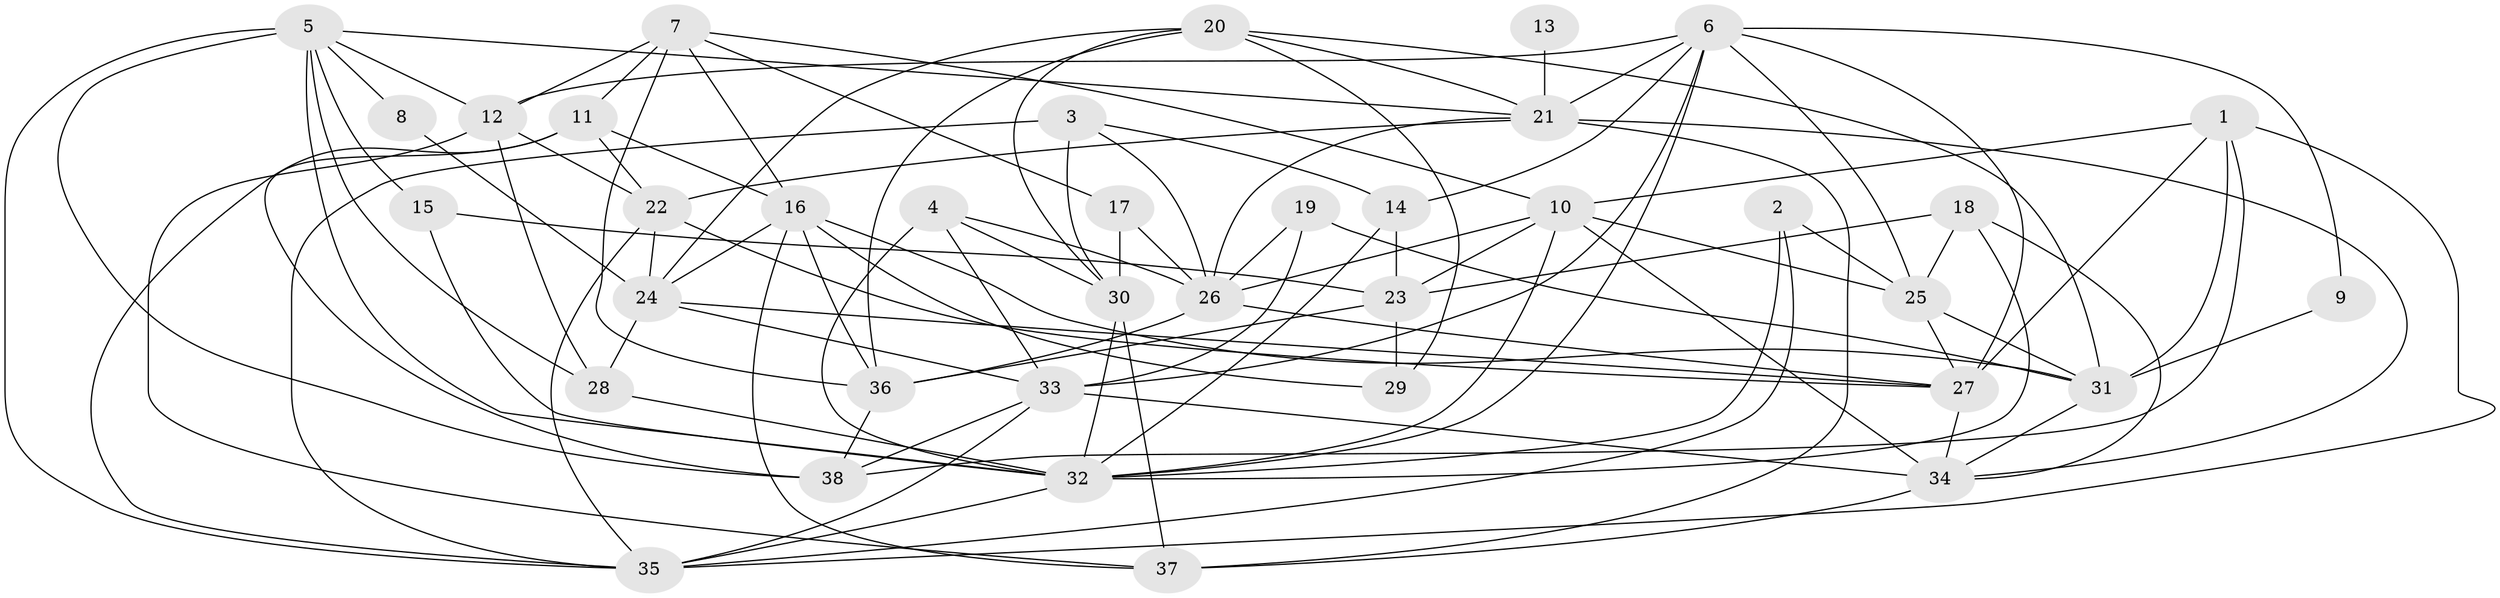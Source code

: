 // original degree distribution, {3: 0.24, 2: 0.10666666666666667, 4: 0.36, 5: 0.17333333333333334, 6: 0.08, 7: 0.04}
// Generated by graph-tools (version 1.1) at 2025/26/03/09/25 03:26:14]
// undirected, 38 vertices, 104 edges
graph export_dot {
graph [start="1"]
  node [color=gray90,style=filled];
  1;
  2;
  3;
  4;
  5;
  6;
  7;
  8;
  9;
  10;
  11;
  12;
  13;
  14;
  15;
  16;
  17;
  18;
  19;
  20;
  21;
  22;
  23;
  24;
  25;
  26;
  27;
  28;
  29;
  30;
  31;
  32;
  33;
  34;
  35;
  36;
  37;
  38;
  1 -- 10 [weight=1.0];
  1 -- 27 [weight=1.0];
  1 -- 31 [weight=1.0];
  1 -- 35 [weight=1.0];
  1 -- 38 [weight=1.0];
  2 -- 25 [weight=1.0];
  2 -- 32 [weight=1.0];
  2 -- 35 [weight=1.0];
  3 -- 14 [weight=1.0];
  3 -- 26 [weight=1.0];
  3 -- 30 [weight=2.0];
  3 -- 35 [weight=1.0];
  4 -- 26 [weight=1.0];
  4 -- 30 [weight=1.0];
  4 -- 32 [weight=1.0];
  4 -- 33 [weight=1.0];
  5 -- 8 [weight=1.0];
  5 -- 12 [weight=1.0];
  5 -- 15 [weight=1.0];
  5 -- 21 [weight=1.0];
  5 -- 28 [weight=1.0];
  5 -- 32 [weight=1.0];
  5 -- 35 [weight=1.0];
  5 -- 38 [weight=1.0];
  6 -- 9 [weight=1.0];
  6 -- 12 [weight=1.0];
  6 -- 14 [weight=1.0];
  6 -- 21 [weight=1.0];
  6 -- 25 [weight=1.0];
  6 -- 27 [weight=1.0];
  6 -- 32 [weight=1.0];
  6 -- 33 [weight=1.0];
  7 -- 10 [weight=1.0];
  7 -- 11 [weight=1.0];
  7 -- 12 [weight=1.0];
  7 -- 16 [weight=1.0];
  7 -- 17 [weight=1.0];
  7 -- 36 [weight=1.0];
  8 -- 24 [weight=1.0];
  9 -- 31 [weight=1.0];
  10 -- 23 [weight=1.0];
  10 -- 25 [weight=1.0];
  10 -- 26 [weight=1.0];
  10 -- 32 [weight=1.0];
  10 -- 34 [weight=1.0];
  11 -- 16 [weight=1.0];
  11 -- 22 [weight=1.0];
  11 -- 35 [weight=1.0];
  11 -- 38 [weight=2.0];
  12 -- 22 [weight=1.0];
  12 -- 28 [weight=1.0];
  12 -- 37 [weight=1.0];
  13 -- 21 [weight=2.0];
  14 -- 23 [weight=1.0];
  14 -- 32 [weight=1.0];
  15 -- 23 [weight=1.0];
  15 -- 32 [weight=2.0];
  16 -- 24 [weight=1.0];
  16 -- 29 [weight=1.0];
  16 -- 31 [weight=1.0];
  16 -- 36 [weight=1.0];
  16 -- 37 [weight=1.0];
  17 -- 26 [weight=1.0];
  17 -- 30 [weight=1.0];
  18 -- 23 [weight=1.0];
  18 -- 25 [weight=1.0];
  18 -- 32 [weight=1.0];
  18 -- 34 [weight=1.0];
  19 -- 26 [weight=1.0];
  19 -- 31 [weight=1.0];
  19 -- 33 [weight=1.0];
  20 -- 21 [weight=1.0];
  20 -- 24 [weight=1.0];
  20 -- 29 [weight=1.0];
  20 -- 30 [weight=1.0];
  20 -- 31 [weight=1.0];
  20 -- 36 [weight=1.0];
  21 -- 22 [weight=2.0];
  21 -- 26 [weight=1.0];
  21 -- 34 [weight=1.0];
  21 -- 37 [weight=1.0];
  22 -- 24 [weight=1.0];
  22 -- 27 [weight=1.0];
  22 -- 35 [weight=1.0];
  23 -- 29 [weight=1.0];
  23 -- 36 [weight=1.0];
  24 -- 27 [weight=1.0];
  24 -- 28 [weight=1.0];
  24 -- 33 [weight=1.0];
  25 -- 27 [weight=1.0];
  25 -- 31 [weight=1.0];
  26 -- 27 [weight=1.0];
  26 -- 36 [weight=1.0];
  27 -- 34 [weight=2.0];
  28 -- 32 [weight=1.0];
  30 -- 32 [weight=1.0];
  30 -- 37 [weight=1.0];
  31 -- 34 [weight=1.0];
  32 -- 35 [weight=1.0];
  33 -- 34 [weight=3.0];
  33 -- 35 [weight=1.0];
  33 -- 38 [weight=1.0];
  34 -- 37 [weight=1.0];
  36 -- 38 [weight=1.0];
}
